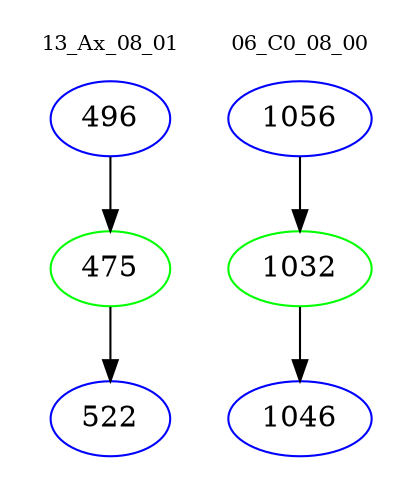 digraph{
subgraph cluster_0 {
color = white
label = "13_Ax_08_01";
fontsize=10;
T0_496 [label="496", color="blue"]
T0_496 -> T0_475 [color="black"]
T0_475 [label="475", color="green"]
T0_475 -> T0_522 [color="black"]
T0_522 [label="522", color="blue"]
}
subgraph cluster_1 {
color = white
label = "06_C0_08_00";
fontsize=10;
T1_1056 [label="1056", color="blue"]
T1_1056 -> T1_1032 [color="black"]
T1_1032 [label="1032", color="green"]
T1_1032 -> T1_1046 [color="black"]
T1_1046 [label="1046", color="blue"]
}
}
